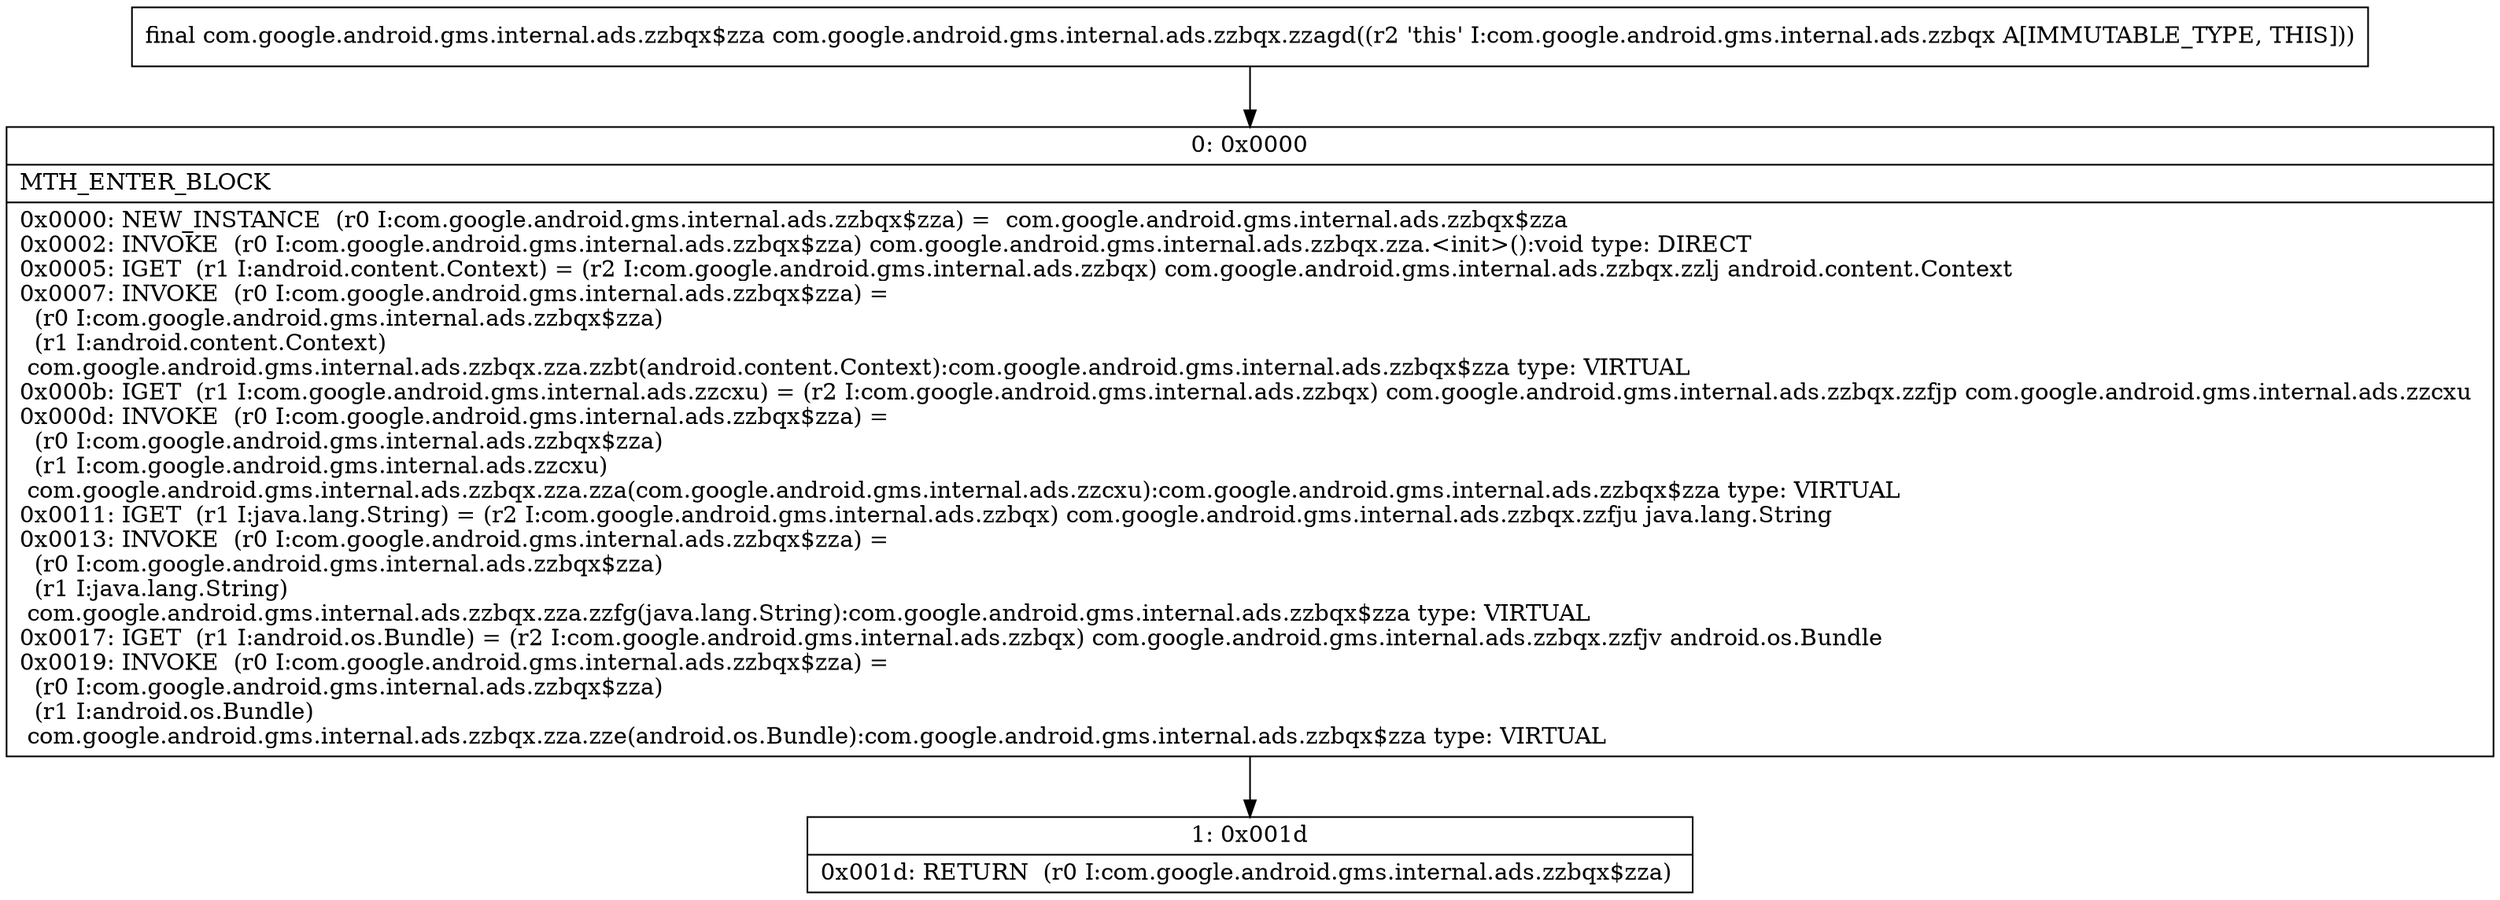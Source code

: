 digraph "CFG forcom.google.android.gms.internal.ads.zzbqx.zzagd()Lcom\/google\/android\/gms\/internal\/ads\/zzbqx$zza;" {
Node_0 [shape=record,label="{0\:\ 0x0000|MTH_ENTER_BLOCK\l|0x0000: NEW_INSTANCE  (r0 I:com.google.android.gms.internal.ads.zzbqx$zza) =  com.google.android.gms.internal.ads.zzbqx$zza \l0x0002: INVOKE  (r0 I:com.google.android.gms.internal.ads.zzbqx$zza) com.google.android.gms.internal.ads.zzbqx.zza.\<init\>():void type: DIRECT \l0x0005: IGET  (r1 I:android.content.Context) = (r2 I:com.google.android.gms.internal.ads.zzbqx) com.google.android.gms.internal.ads.zzbqx.zzlj android.content.Context \l0x0007: INVOKE  (r0 I:com.google.android.gms.internal.ads.zzbqx$zza) = \l  (r0 I:com.google.android.gms.internal.ads.zzbqx$zza)\l  (r1 I:android.content.Context)\l com.google.android.gms.internal.ads.zzbqx.zza.zzbt(android.content.Context):com.google.android.gms.internal.ads.zzbqx$zza type: VIRTUAL \l0x000b: IGET  (r1 I:com.google.android.gms.internal.ads.zzcxu) = (r2 I:com.google.android.gms.internal.ads.zzbqx) com.google.android.gms.internal.ads.zzbqx.zzfjp com.google.android.gms.internal.ads.zzcxu \l0x000d: INVOKE  (r0 I:com.google.android.gms.internal.ads.zzbqx$zza) = \l  (r0 I:com.google.android.gms.internal.ads.zzbqx$zza)\l  (r1 I:com.google.android.gms.internal.ads.zzcxu)\l com.google.android.gms.internal.ads.zzbqx.zza.zza(com.google.android.gms.internal.ads.zzcxu):com.google.android.gms.internal.ads.zzbqx$zza type: VIRTUAL \l0x0011: IGET  (r1 I:java.lang.String) = (r2 I:com.google.android.gms.internal.ads.zzbqx) com.google.android.gms.internal.ads.zzbqx.zzfju java.lang.String \l0x0013: INVOKE  (r0 I:com.google.android.gms.internal.ads.zzbqx$zza) = \l  (r0 I:com.google.android.gms.internal.ads.zzbqx$zza)\l  (r1 I:java.lang.String)\l com.google.android.gms.internal.ads.zzbqx.zza.zzfg(java.lang.String):com.google.android.gms.internal.ads.zzbqx$zza type: VIRTUAL \l0x0017: IGET  (r1 I:android.os.Bundle) = (r2 I:com.google.android.gms.internal.ads.zzbqx) com.google.android.gms.internal.ads.zzbqx.zzfjv android.os.Bundle \l0x0019: INVOKE  (r0 I:com.google.android.gms.internal.ads.zzbqx$zza) = \l  (r0 I:com.google.android.gms.internal.ads.zzbqx$zza)\l  (r1 I:android.os.Bundle)\l com.google.android.gms.internal.ads.zzbqx.zza.zze(android.os.Bundle):com.google.android.gms.internal.ads.zzbqx$zza type: VIRTUAL \l}"];
Node_1 [shape=record,label="{1\:\ 0x001d|0x001d: RETURN  (r0 I:com.google.android.gms.internal.ads.zzbqx$zza) \l}"];
MethodNode[shape=record,label="{final com.google.android.gms.internal.ads.zzbqx$zza com.google.android.gms.internal.ads.zzbqx.zzagd((r2 'this' I:com.google.android.gms.internal.ads.zzbqx A[IMMUTABLE_TYPE, THIS])) }"];
MethodNode -> Node_0;
Node_0 -> Node_1;
}

